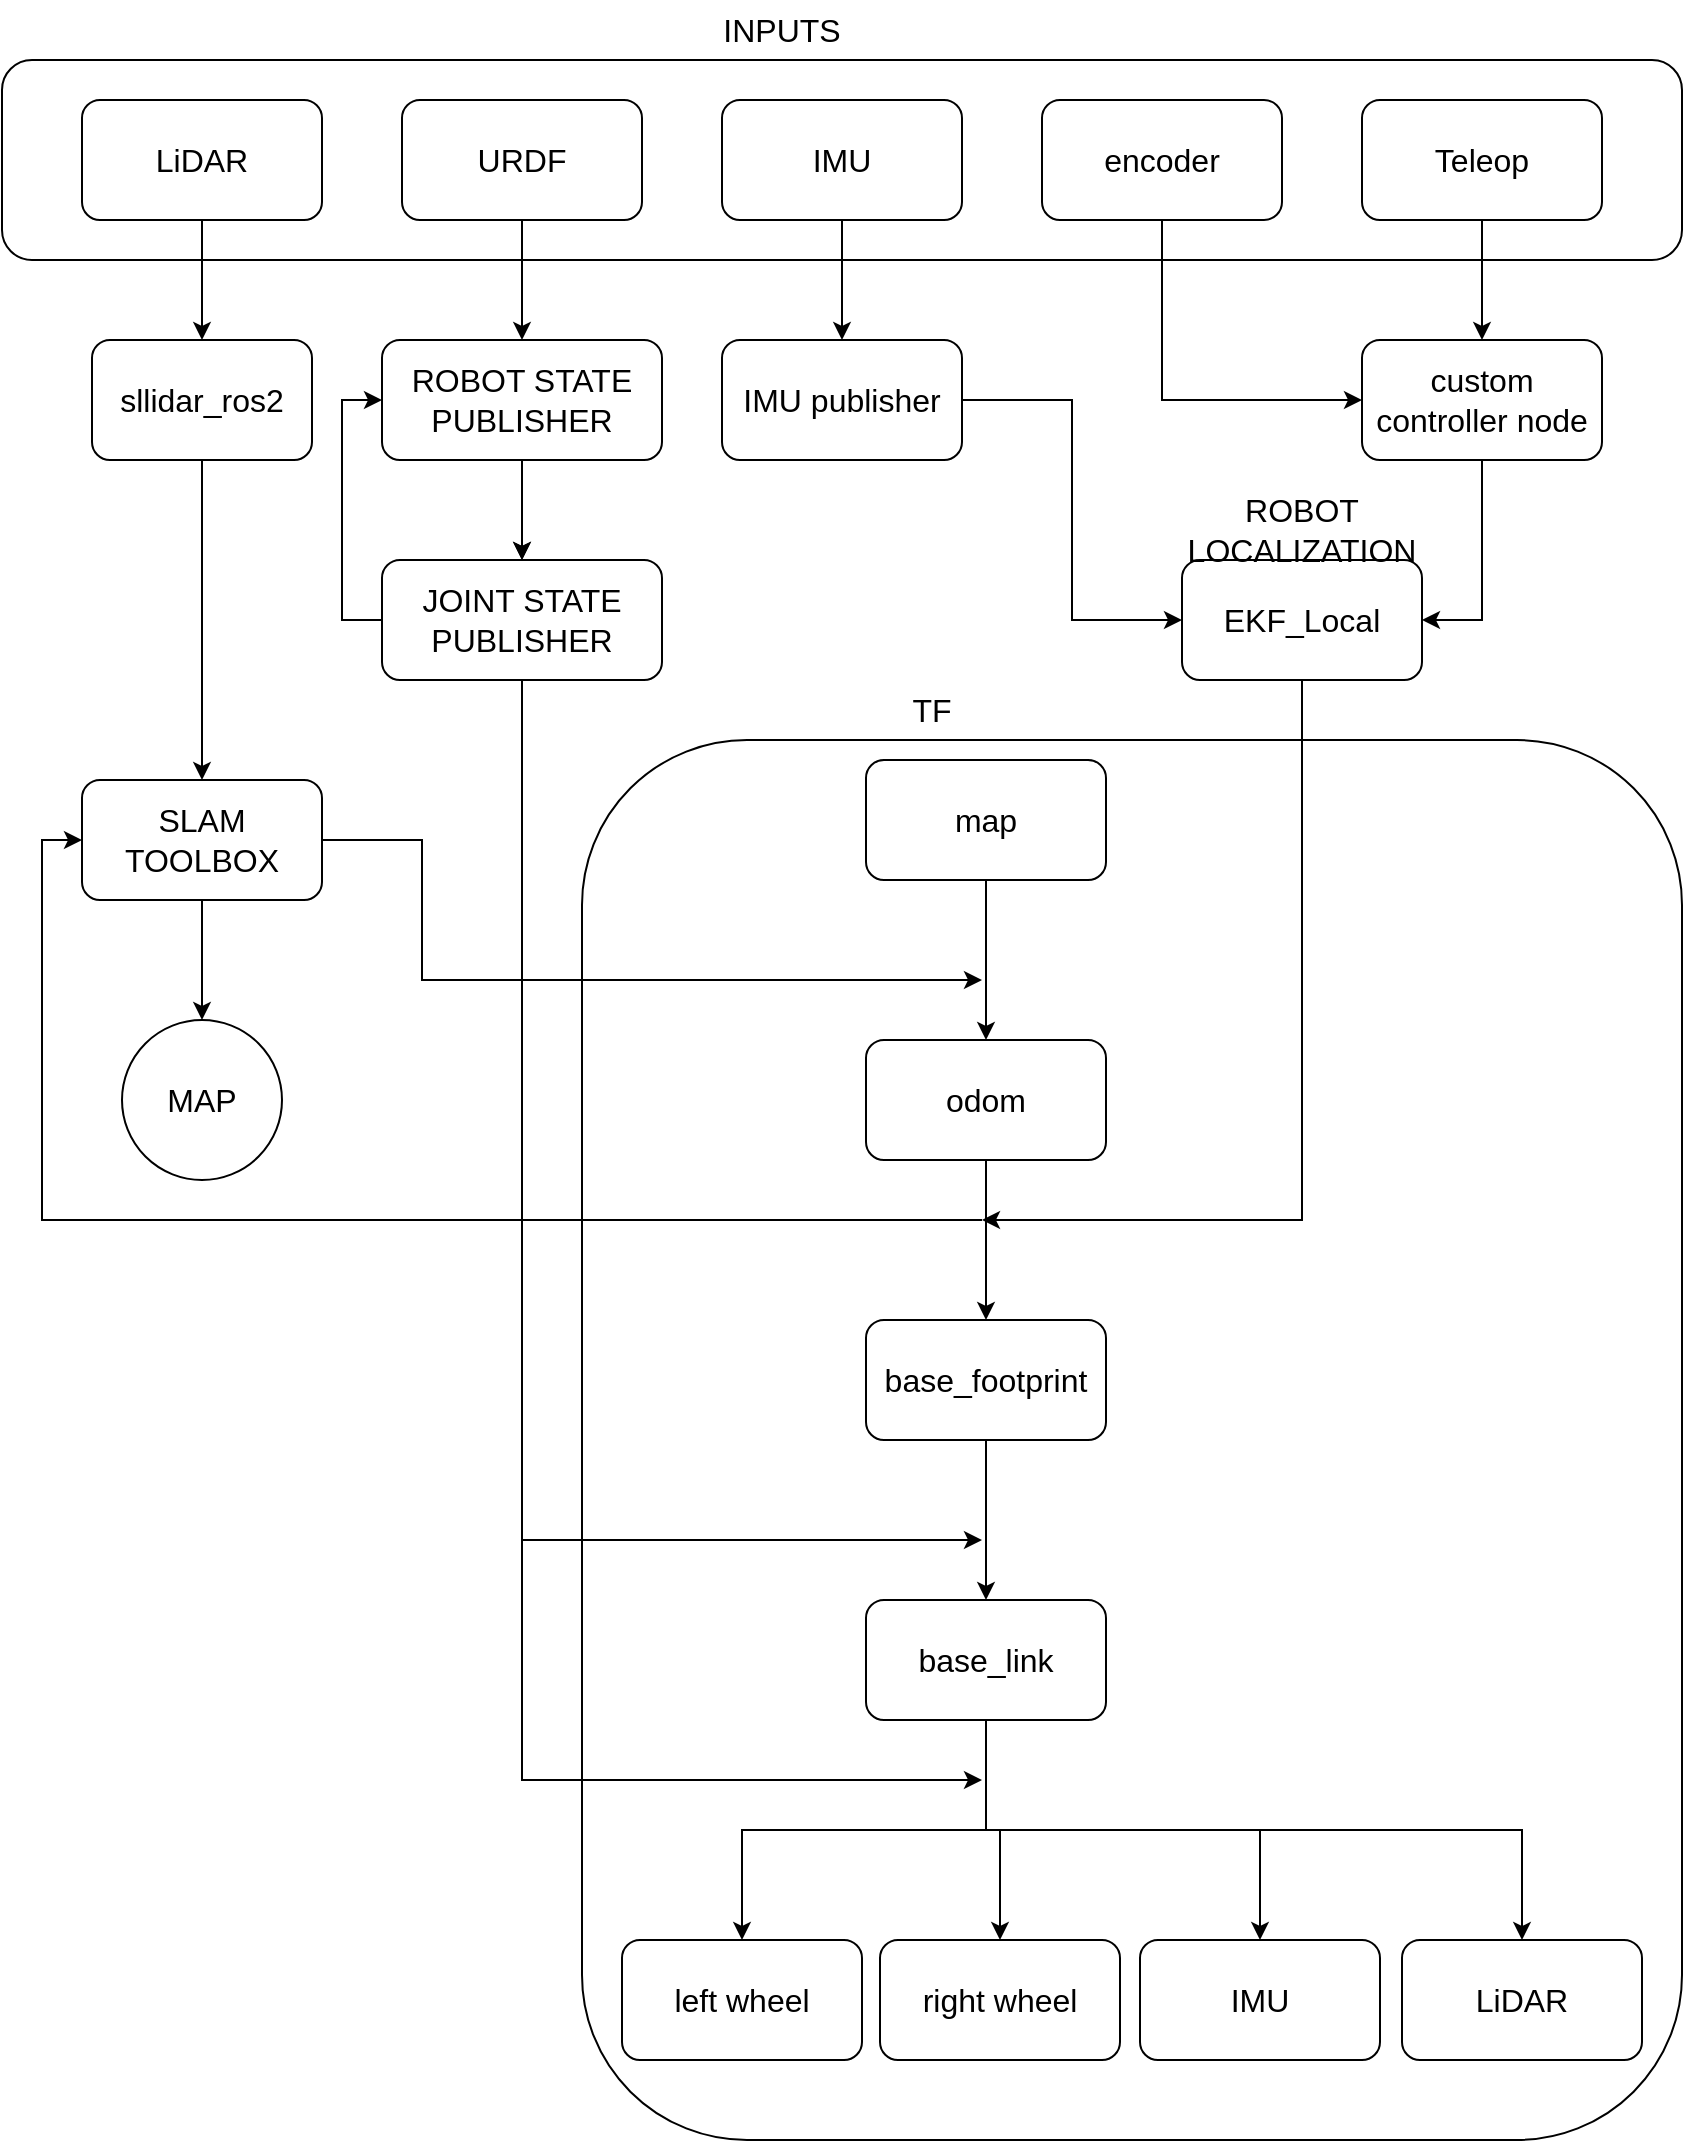 <mxfile version="26.0.2">
  <diagram name="Page-1" id="_wsUxR4OqydgV3sZf0ae">
    <mxGraphModel dx="3183" dy="2364" grid="1" gridSize="10" guides="1" tooltips="1" connect="1" arrows="1" fold="1" page="1" pageScale="1" pageWidth="850" pageHeight="1100" math="0" shadow="0">
      <root>
        <mxCell id="0" />
        <mxCell id="1" parent="0" />
        <mxCell id="bJowuLBQJqoFZH2iHhly-1" value="" style="rounded=1;whiteSpace=wrap;html=1;fontSize=16;" vertex="1" parent="1">
          <mxGeometry x="-840" y="-1070" width="840" height="100" as="geometry" />
        </mxCell>
        <mxCell id="bJowuLBQJqoFZH2iHhly-2" value="Teleop" style="rounded=1;whiteSpace=wrap;html=1;fontSize=16;" vertex="1" parent="1">
          <mxGeometry x="-160" y="-1050" width="120" height="60" as="geometry" />
        </mxCell>
        <mxCell id="bJowuLBQJqoFZH2iHhly-43" style="edgeStyle=orthogonalEdgeStyle;rounded=0;orthogonalLoop=1;jettySize=auto;html=1;exitX=0.5;exitY=1;exitDx=0;exitDy=0;entryX=0;entryY=0.5;entryDx=0;entryDy=0;fontSize=16;" edge="1" parent="1" source="bJowuLBQJqoFZH2iHhly-3" target="bJowuLBQJqoFZH2iHhly-7">
          <mxGeometry relative="1" as="geometry" />
        </mxCell>
        <mxCell id="bJowuLBQJqoFZH2iHhly-3" value="encoder" style="rounded=1;whiteSpace=wrap;html=1;fontSize=16;" vertex="1" parent="1">
          <mxGeometry x="-320" y="-1050" width="120" height="60" as="geometry" />
        </mxCell>
        <mxCell id="bJowuLBQJqoFZH2iHhly-21" value="" style="edgeStyle=orthogonalEdgeStyle;rounded=0;orthogonalLoop=1;jettySize=auto;html=1;fontSize=16;" edge="1" parent="1" source="bJowuLBQJqoFZH2iHhly-4" target="bJowuLBQJqoFZH2iHhly-20">
          <mxGeometry relative="1" as="geometry" />
        </mxCell>
        <mxCell id="bJowuLBQJqoFZH2iHhly-4" value="IMU" style="rounded=1;whiteSpace=wrap;html=1;fontSize=16;" vertex="1" parent="1">
          <mxGeometry x="-480" y="-1050" width="120" height="60" as="geometry" />
        </mxCell>
        <mxCell id="bJowuLBQJqoFZH2iHhly-36" value="" style="edgeStyle=orthogonalEdgeStyle;rounded=0;orthogonalLoop=1;jettySize=auto;html=1;fontSize=16;" edge="1" parent="1" source="bJowuLBQJqoFZH2iHhly-5" target="bJowuLBQJqoFZH2iHhly-35">
          <mxGeometry relative="1" as="geometry" />
        </mxCell>
        <mxCell id="bJowuLBQJqoFZH2iHhly-5" value="LiDAR" style="rounded=1;whiteSpace=wrap;html=1;fontSize=16;" vertex="1" parent="1">
          <mxGeometry x="-800" y="-1050" width="120" height="60" as="geometry" />
        </mxCell>
        <mxCell id="bJowuLBQJqoFZH2iHhly-25" value="" style="edgeStyle=orthogonalEdgeStyle;rounded=0;orthogonalLoop=1;jettySize=auto;html=1;fontSize=16;" edge="1" parent="1" source="bJowuLBQJqoFZH2iHhly-6" target="bJowuLBQJqoFZH2iHhly-24">
          <mxGeometry relative="1" as="geometry" />
        </mxCell>
        <mxCell id="bJowuLBQJqoFZH2iHhly-6" value="URDF" style="rounded=1;whiteSpace=wrap;html=1;fontSize=16;" vertex="1" parent="1">
          <mxGeometry x="-640" y="-1050" width="120" height="60" as="geometry" />
        </mxCell>
        <mxCell id="bJowuLBQJqoFZH2iHhly-22" style="edgeStyle=orthogonalEdgeStyle;rounded=0;orthogonalLoop=1;jettySize=auto;html=1;exitX=0.5;exitY=1;exitDx=0;exitDy=0;entryX=1;entryY=0.5;entryDx=0;entryDy=0;fontSize=16;" edge="1" parent="1" source="bJowuLBQJqoFZH2iHhly-7" target="bJowuLBQJqoFZH2iHhly-10">
          <mxGeometry relative="1" as="geometry" />
        </mxCell>
        <mxCell id="bJowuLBQJqoFZH2iHhly-7" value="custom controller node" style="whiteSpace=wrap;html=1;rounded=1;fontSize=16;" vertex="1" parent="1">
          <mxGeometry x="-160" y="-930" width="120" height="60" as="geometry" />
        </mxCell>
        <mxCell id="bJowuLBQJqoFZH2iHhly-8" value="" style="edgeStyle=orthogonalEdgeStyle;rounded=0;orthogonalLoop=1;jettySize=auto;html=1;fontSize=16;" edge="1" parent="1" source="bJowuLBQJqoFZH2iHhly-2" target="bJowuLBQJqoFZH2iHhly-7">
          <mxGeometry relative="1" as="geometry" />
        </mxCell>
        <mxCell id="bJowuLBQJqoFZH2iHhly-10" value="EKF_Local" style="rounded=1;whiteSpace=wrap;html=1;fontSize=16;" vertex="1" parent="1">
          <mxGeometry x="-250" y="-820" width="120" height="60" as="geometry" />
        </mxCell>
        <mxCell id="bJowuLBQJqoFZH2iHhly-15" value="INPUTS" style="text;html=1;align=center;verticalAlign=middle;whiteSpace=wrap;rounded=0;fontSize=16;" vertex="1" parent="1">
          <mxGeometry x="-480" y="-1100" width="60" height="30" as="geometry" />
        </mxCell>
        <mxCell id="bJowuLBQJqoFZH2iHhly-16" value="ROBOT LOCALIZATION" style="text;html=1;align=center;verticalAlign=middle;whiteSpace=wrap;rounded=0;fontSize=16;" vertex="1" parent="1">
          <mxGeometry x="-275" y="-850" width="170" height="30" as="geometry" />
        </mxCell>
        <mxCell id="bJowuLBQJqoFZH2iHhly-44" style="edgeStyle=orthogonalEdgeStyle;rounded=0;orthogonalLoop=1;jettySize=auto;html=1;exitX=1;exitY=0.5;exitDx=0;exitDy=0;entryX=0;entryY=0.5;entryDx=0;entryDy=0;fontSize=16;" edge="1" parent="1" source="bJowuLBQJqoFZH2iHhly-20" target="bJowuLBQJqoFZH2iHhly-10">
          <mxGeometry relative="1" as="geometry" />
        </mxCell>
        <mxCell id="bJowuLBQJqoFZH2iHhly-20" value="IMU publisher" style="whiteSpace=wrap;html=1;rounded=1;fontSize=16;" vertex="1" parent="1">
          <mxGeometry x="-480" y="-930" width="120" height="60" as="geometry" />
        </mxCell>
        <mxCell id="bJowuLBQJqoFZH2iHhly-27" value="" style="edgeStyle=orthogonalEdgeStyle;rounded=0;orthogonalLoop=1;jettySize=auto;html=1;fontSize=16;" edge="1" parent="1" source="bJowuLBQJqoFZH2iHhly-24" target="bJowuLBQJqoFZH2iHhly-26">
          <mxGeometry relative="1" as="geometry" />
        </mxCell>
        <mxCell id="bJowuLBQJqoFZH2iHhly-24" value="ROBOT STATE PUBLISHER" style="whiteSpace=wrap;html=1;rounded=1;fontSize=16;" vertex="1" parent="1">
          <mxGeometry x="-650" y="-930" width="140" height="60" as="geometry" />
        </mxCell>
        <mxCell id="bJowuLBQJqoFZH2iHhly-29" style="edgeStyle=orthogonalEdgeStyle;rounded=0;orthogonalLoop=1;jettySize=auto;html=1;exitX=0;exitY=0.5;exitDx=0;exitDy=0;entryX=0;entryY=0.5;entryDx=0;entryDy=0;fontSize=16;" edge="1" parent="1" source="bJowuLBQJqoFZH2iHhly-26" target="bJowuLBQJqoFZH2iHhly-24">
          <mxGeometry relative="1" as="geometry" />
        </mxCell>
        <mxCell id="bJowuLBQJqoFZH2iHhly-28" style="edgeStyle=orthogonalEdgeStyle;rounded=0;orthogonalLoop=1;jettySize=auto;html=1;exitX=0.5;exitY=1;exitDx=0;exitDy=0;fontSize=16;" edge="1" parent="1" source="bJowuLBQJqoFZH2iHhly-26" target="bJowuLBQJqoFZH2iHhly-26">
          <mxGeometry relative="1" as="geometry" />
        </mxCell>
        <mxCell id="bJowuLBQJqoFZH2iHhly-68" style="edgeStyle=orthogonalEdgeStyle;rounded=0;orthogonalLoop=1;jettySize=auto;html=1;exitX=0.5;exitY=1;exitDx=0;exitDy=0;entryX=0.5;entryY=0;entryDx=0;entryDy=0;fontSize=16;" edge="1" parent="1" source="bJowuLBQJqoFZH2iHhly-35" target="bJowuLBQJqoFZH2iHhly-69">
          <mxGeometry relative="1" as="geometry">
            <mxPoint x="-340" y="-595" as="targetPoint" />
          </mxGeometry>
        </mxCell>
        <mxCell id="bJowuLBQJqoFZH2iHhly-35" value="sllidar_ros2" style="whiteSpace=wrap;html=1;rounded=1;fontSize=16;" vertex="1" parent="1">
          <mxGeometry x="-795" y="-930" width="110" height="60" as="geometry" />
        </mxCell>
        <mxCell id="bJowuLBQJqoFZH2iHhly-41" value="" style="edgeStyle=orthogonalEdgeStyle;rounded=0;orthogonalLoop=1;jettySize=auto;html=1;entryX=0.5;entryY=0;entryDx=0;entryDy=0;fontSize=16;" edge="1" parent="1" source="bJowuLBQJqoFZH2iHhly-24" target="bJowuLBQJqoFZH2iHhly-26">
          <mxGeometry relative="1" as="geometry">
            <mxPoint x="-640" y="-900" as="sourcePoint" />
            <mxPoint x="-350" y="-740" as="targetPoint" />
          </mxGeometry>
        </mxCell>
        <mxCell id="bJowuLBQJqoFZH2iHhly-26" value="JOINT STATE PUBLISHER" style="whiteSpace=wrap;html=1;rounded=1;fontSize=16;" vertex="1" parent="1">
          <mxGeometry x="-650" y="-820" width="140" height="60" as="geometry" />
        </mxCell>
        <mxCell id="bJowuLBQJqoFZH2iHhly-46" value="" style="rounded=1;whiteSpace=wrap;html=1;fontSize=16;" vertex="1" parent="1">
          <mxGeometry x="-550" y="-730" width="550" height="700" as="geometry" />
        </mxCell>
        <mxCell id="bJowuLBQJqoFZH2iHhly-47" value="TF" style="text;html=1;align=center;verticalAlign=middle;whiteSpace=wrap;rounded=0;fontSize=16;" vertex="1" parent="1">
          <mxGeometry x="-405" y="-760" width="60" height="30" as="geometry" />
        </mxCell>
        <mxCell id="bJowuLBQJqoFZH2iHhly-50" value="" style="edgeStyle=orthogonalEdgeStyle;rounded=0;orthogonalLoop=1;jettySize=auto;html=1;fontSize=16;" edge="1" parent="1" source="bJowuLBQJqoFZH2iHhly-48" target="bJowuLBQJqoFZH2iHhly-49">
          <mxGeometry relative="1" as="geometry" />
        </mxCell>
        <mxCell id="bJowuLBQJqoFZH2iHhly-48" value="map" style="rounded=1;whiteSpace=wrap;html=1;fontSize=16;" vertex="1" parent="1">
          <mxGeometry x="-408" y="-720" width="120" height="60" as="geometry" />
        </mxCell>
        <mxCell id="bJowuLBQJqoFZH2iHhly-52" value="" style="edgeStyle=orthogonalEdgeStyle;rounded=0;orthogonalLoop=1;jettySize=auto;html=1;fontSize=16;" edge="1" parent="1" source="bJowuLBQJqoFZH2iHhly-49" target="bJowuLBQJqoFZH2iHhly-51">
          <mxGeometry relative="1" as="geometry" />
        </mxCell>
        <mxCell id="bJowuLBQJqoFZH2iHhly-49" value="odom" style="whiteSpace=wrap;html=1;rounded=1;fontSize=16;" vertex="1" parent="1">
          <mxGeometry x="-408" y="-580" width="120" height="60" as="geometry" />
        </mxCell>
        <mxCell id="bJowuLBQJqoFZH2iHhly-54" value="" style="edgeStyle=orthogonalEdgeStyle;rounded=0;orthogonalLoop=1;jettySize=auto;html=1;fontSize=16;" edge="1" parent="1" source="bJowuLBQJqoFZH2iHhly-51" target="bJowuLBQJqoFZH2iHhly-53">
          <mxGeometry relative="1" as="geometry" />
        </mxCell>
        <mxCell id="bJowuLBQJqoFZH2iHhly-51" value="base_footprint" style="whiteSpace=wrap;html=1;rounded=1;fontSize=16;" vertex="1" parent="1">
          <mxGeometry x="-408" y="-440" width="120" height="60" as="geometry" />
        </mxCell>
        <mxCell id="bJowuLBQJqoFZH2iHhly-60" style="edgeStyle=orthogonalEdgeStyle;rounded=0;orthogonalLoop=1;jettySize=auto;html=1;exitX=0.5;exitY=1;exitDx=0;exitDy=0;entryX=0.5;entryY=0;entryDx=0;entryDy=0;fontSize=16;" edge="1" parent="1" source="bJowuLBQJqoFZH2iHhly-53" target="bJowuLBQJqoFZH2iHhly-59">
          <mxGeometry relative="1" as="geometry" />
        </mxCell>
        <mxCell id="bJowuLBQJqoFZH2iHhly-64" style="edgeStyle=orthogonalEdgeStyle;rounded=0;orthogonalLoop=1;jettySize=auto;html=1;exitX=0.5;exitY=1;exitDx=0;exitDy=0;entryX=0.5;entryY=0;entryDx=0;entryDy=0;fontSize=16;" edge="1" parent="1" source="bJowuLBQJqoFZH2iHhly-53" target="bJowuLBQJqoFZH2iHhly-55">
          <mxGeometry relative="1" as="geometry" />
        </mxCell>
        <mxCell id="bJowuLBQJqoFZH2iHhly-65" style="edgeStyle=orthogonalEdgeStyle;rounded=0;orthogonalLoop=1;jettySize=auto;html=1;exitX=0.5;exitY=1;exitDx=0;exitDy=0;entryX=0.5;entryY=0;entryDx=0;entryDy=0;fontSize=16;" edge="1" parent="1" source="bJowuLBQJqoFZH2iHhly-53" target="bJowuLBQJqoFZH2iHhly-57">
          <mxGeometry relative="1" as="geometry" />
        </mxCell>
        <mxCell id="bJowuLBQJqoFZH2iHhly-66" style="edgeStyle=orthogonalEdgeStyle;rounded=0;orthogonalLoop=1;jettySize=auto;html=1;exitX=0.5;exitY=1;exitDx=0;exitDy=0;entryX=0.5;entryY=0;entryDx=0;entryDy=0;fontSize=16;" edge="1" parent="1" source="bJowuLBQJqoFZH2iHhly-53" target="bJowuLBQJqoFZH2iHhly-62">
          <mxGeometry relative="1" as="geometry" />
        </mxCell>
        <mxCell id="bJowuLBQJqoFZH2iHhly-53" value="base_link" style="whiteSpace=wrap;html=1;rounded=1;fontSize=16;" vertex="1" parent="1">
          <mxGeometry x="-408" y="-300" width="120" height="60" as="geometry" />
        </mxCell>
        <mxCell id="bJowuLBQJqoFZH2iHhly-55" value="left wheel" style="whiteSpace=wrap;html=1;rounded=1;fontSize=16;" vertex="1" parent="1">
          <mxGeometry x="-530" y="-130" width="120" height="60" as="geometry" />
        </mxCell>
        <mxCell id="bJowuLBQJqoFZH2iHhly-57" value="IMU" style="whiteSpace=wrap;html=1;rounded=1;fontSize=16;" vertex="1" parent="1">
          <mxGeometry x="-271" y="-130" width="120" height="60" as="geometry" />
        </mxCell>
        <mxCell id="bJowuLBQJqoFZH2iHhly-59" value="right wheel" style="whiteSpace=wrap;html=1;rounded=1;fontSize=16;" vertex="1" parent="1">
          <mxGeometry x="-401" y="-130" width="120" height="60" as="geometry" />
        </mxCell>
        <mxCell id="bJowuLBQJqoFZH2iHhly-62" value="LiDAR" style="whiteSpace=wrap;html=1;rounded=1;fontSize=16;" vertex="1" parent="1">
          <mxGeometry x="-140" y="-130" width="120" height="60" as="geometry" />
        </mxCell>
        <mxCell id="bJowuLBQJqoFZH2iHhly-74" value="" style="edgeStyle=orthogonalEdgeStyle;rounded=0;orthogonalLoop=1;jettySize=auto;html=1;fontSize=16;" edge="1" parent="1" source="bJowuLBQJqoFZH2iHhly-69" target="bJowuLBQJqoFZH2iHhly-73">
          <mxGeometry relative="1" as="geometry" />
        </mxCell>
        <mxCell id="bJowuLBQJqoFZH2iHhly-82" style="edgeStyle=orthogonalEdgeStyle;rounded=0;orthogonalLoop=1;jettySize=auto;html=1;exitX=1;exitY=0.5;exitDx=0;exitDy=0;fontSize=16;" edge="1" parent="1" source="bJowuLBQJqoFZH2iHhly-69">
          <mxGeometry relative="1" as="geometry">
            <mxPoint x="-350" y="-610" as="targetPoint" />
            <Array as="points">
              <mxPoint x="-630" y="-680" />
              <mxPoint x="-630" y="-610" />
            </Array>
          </mxGeometry>
        </mxCell>
        <mxCell id="bJowuLBQJqoFZH2iHhly-69" value="SLAM TOOLBOX" style="rounded=1;whiteSpace=wrap;html=1;fontSize=16;" vertex="1" parent="1">
          <mxGeometry x="-800" y="-710" width="120" height="60" as="geometry" />
        </mxCell>
        <mxCell id="bJowuLBQJqoFZH2iHhly-73" value="MAP" style="ellipse;whiteSpace=wrap;html=1;rounded=1;fontSize=16;" vertex="1" parent="1">
          <mxGeometry x="-780" y="-590" width="80" height="80" as="geometry" />
        </mxCell>
        <mxCell id="bJowuLBQJqoFZH2iHhly-78" style="edgeStyle=orthogonalEdgeStyle;rounded=0;orthogonalLoop=1;jettySize=auto;html=1;exitX=0.5;exitY=1;exitDx=0;exitDy=0;fontSize=16;" edge="1" parent="1" source="bJowuLBQJqoFZH2iHhly-10">
          <mxGeometry relative="1" as="geometry">
            <mxPoint x="-350" y="-490" as="targetPoint" />
            <Array as="points">
              <mxPoint x="-190" y="-490" />
            </Array>
          </mxGeometry>
        </mxCell>
        <mxCell id="bJowuLBQJqoFZH2iHhly-79" style="edgeStyle=orthogonalEdgeStyle;rounded=0;orthogonalLoop=1;jettySize=auto;html=1;exitX=0.5;exitY=1;exitDx=0;exitDy=0;fontSize=16;" edge="1" parent="1" source="bJowuLBQJqoFZH2iHhly-26">
          <mxGeometry relative="1" as="geometry">
            <mxPoint x="-350" y="-210" as="targetPoint" />
            <Array as="points">
              <mxPoint x="-580" y="-210" />
            </Array>
          </mxGeometry>
        </mxCell>
        <mxCell id="bJowuLBQJqoFZH2iHhly-80" style="edgeStyle=orthogonalEdgeStyle;rounded=0;orthogonalLoop=1;jettySize=auto;html=1;exitX=0.5;exitY=1;exitDx=0;exitDy=0;fontSize=16;" edge="1" parent="1" source="bJowuLBQJqoFZH2iHhly-26">
          <mxGeometry relative="1" as="geometry">
            <mxPoint x="-350" y="-330" as="targetPoint" />
            <mxPoint x="-570" y="-760" as="sourcePoint" />
            <Array as="points">
              <mxPoint x="-580" y="-330" />
            </Array>
          </mxGeometry>
        </mxCell>
        <mxCell id="bJowuLBQJqoFZH2iHhly-81" value="" style="endArrow=classic;html=1;rounded=0;entryX=0;entryY=0.5;entryDx=0;entryDy=0;fontSize=16;" edge="1" parent="1" target="bJowuLBQJqoFZH2iHhly-69">
          <mxGeometry width="50" height="50" relative="1" as="geometry">
            <mxPoint x="-350" y="-490" as="sourcePoint" />
            <mxPoint x="-590" y="-460" as="targetPoint" />
            <Array as="points">
              <mxPoint x="-820" y="-490" />
              <mxPoint x="-820" y="-680" />
            </Array>
          </mxGeometry>
        </mxCell>
      </root>
    </mxGraphModel>
  </diagram>
</mxfile>
